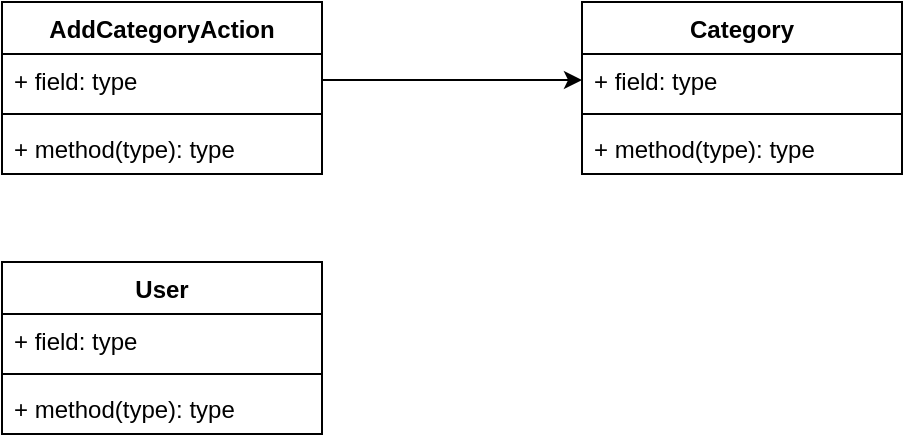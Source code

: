 <mxfile version="12.1.4" type="device" pages="1"><diagram name="Page-1" id="c4acf3e9-155e-7222-9cf6-157b1a14988f"><mxGraphModel dx="1038" dy="499" grid="1" gridSize="10" guides="1" tooltips="1" connect="1" arrows="1" fold="1" page="1" pageScale="1" pageWidth="850" pageHeight="1100" background="#ffffff" math="0" shadow="0"><root><mxCell id="0"/><mxCell id="1" parent="0"/><mxCell id="obVGlT6iR04SZoKWrBvi-9" style="edgeStyle=orthogonalEdgeStyle;rounded=0;orthogonalLoop=1;jettySize=auto;html=1;entryX=0;entryY=0.5;entryDx=0;entryDy=0;exitX=1;exitY=0.5;exitDx=0;exitDy=0;" edge="1" parent="1" source="obVGlT6iR04SZoKWrBvi-11" target="obVGlT6iR04SZoKWrBvi-6"><mxGeometry relative="1" as="geometry"><mxPoint x="140" y="242" as="sourcePoint"/></mxGeometry></mxCell><mxCell id="obVGlT6iR04SZoKWrBvi-5" value="Category" style="swimlane;fontStyle=1;align=center;verticalAlign=top;childLayout=stackLayout;horizontal=1;startSize=26;horizontalStack=0;resizeParent=1;resizeParentMax=0;resizeLast=0;collapsible=1;marginBottom=0;" vertex="1" parent="1"><mxGeometry x="350" y="140" width="160" height="86" as="geometry"/></mxCell><mxCell id="obVGlT6iR04SZoKWrBvi-6" value="+ field: type" style="text;strokeColor=none;fillColor=none;align=left;verticalAlign=top;spacingLeft=4;spacingRight=4;overflow=hidden;rotatable=0;points=[[0,0.5],[1,0.5]];portConstraint=eastwest;" vertex="1" parent="obVGlT6iR04SZoKWrBvi-5"><mxGeometry y="26" width="160" height="26" as="geometry"/></mxCell><mxCell id="obVGlT6iR04SZoKWrBvi-7" value="" style="line;strokeWidth=1;fillColor=none;align=left;verticalAlign=middle;spacingTop=-1;spacingLeft=3;spacingRight=3;rotatable=0;labelPosition=right;points=[];portConstraint=eastwest;" vertex="1" parent="obVGlT6iR04SZoKWrBvi-5"><mxGeometry y="52" width="160" height="8" as="geometry"/></mxCell><mxCell id="obVGlT6iR04SZoKWrBvi-8" value="+ method(type): type" style="text;strokeColor=none;fillColor=none;align=left;verticalAlign=top;spacingLeft=4;spacingRight=4;overflow=hidden;rotatable=0;points=[[0,0.5],[1,0.5]];portConstraint=eastwest;" vertex="1" parent="obVGlT6iR04SZoKWrBvi-5"><mxGeometry y="60" width="160" height="26" as="geometry"/></mxCell><mxCell id="obVGlT6iR04SZoKWrBvi-10" value="AddCategoryAction" style="swimlane;fontStyle=1;align=center;verticalAlign=top;childLayout=stackLayout;horizontal=1;startSize=26;horizontalStack=0;resizeParent=1;resizeParentMax=0;resizeLast=0;collapsible=1;marginBottom=0;" vertex="1" parent="1"><mxGeometry x="60" y="140" width="160" height="86" as="geometry"/></mxCell><mxCell id="obVGlT6iR04SZoKWrBvi-11" value="+ field: type" style="text;strokeColor=none;fillColor=none;align=left;verticalAlign=top;spacingLeft=4;spacingRight=4;overflow=hidden;rotatable=0;points=[[0,0.5],[1,0.5]];portConstraint=eastwest;" vertex="1" parent="obVGlT6iR04SZoKWrBvi-10"><mxGeometry y="26" width="160" height="26" as="geometry"/></mxCell><mxCell id="obVGlT6iR04SZoKWrBvi-12" value="" style="line;strokeWidth=1;fillColor=none;align=left;verticalAlign=middle;spacingTop=-1;spacingLeft=3;spacingRight=3;rotatable=0;labelPosition=right;points=[];portConstraint=eastwest;" vertex="1" parent="obVGlT6iR04SZoKWrBvi-10"><mxGeometry y="52" width="160" height="8" as="geometry"/></mxCell><mxCell id="obVGlT6iR04SZoKWrBvi-13" value="+ method(type): type" style="text;strokeColor=none;fillColor=none;align=left;verticalAlign=top;spacingLeft=4;spacingRight=4;overflow=hidden;rotatable=0;points=[[0,0.5],[1,0.5]];portConstraint=eastwest;" vertex="1" parent="obVGlT6iR04SZoKWrBvi-10"><mxGeometry y="60" width="160" height="26" as="geometry"/></mxCell><mxCell id="obVGlT6iR04SZoKWrBvi-18" value="User" style="swimlane;fontStyle=1;align=center;verticalAlign=top;childLayout=stackLayout;horizontal=1;startSize=26;horizontalStack=0;resizeParent=1;resizeParentMax=0;resizeLast=0;collapsible=1;marginBottom=0;" vertex="1" parent="1"><mxGeometry x="60" y="270" width="160" height="86" as="geometry"/></mxCell><mxCell id="obVGlT6iR04SZoKWrBvi-19" value="+ field: type" style="text;strokeColor=none;fillColor=none;align=left;verticalAlign=top;spacingLeft=4;spacingRight=4;overflow=hidden;rotatable=0;points=[[0,0.5],[1,0.5]];portConstraint=eastwest;" vertex="1" parent="obVGlT6iR04SZoKWrBvi-18"><mxGeometry y="26" width="160" height="26" as="geometry"/></mxCell><mxCell id="obVGlT6iR04SZoKWrBvi-20" value="" style="line;strokeWidth=1;fillColor=none;align=left;verticalAlign=middle;spacingTop=-1;spacingLeft=3;spacingRight=3;rotatable=0;labelPosition=right;points=[];portConstraint=eastwest;" vertex="1" parent="obVGlT6iR04SZoKWrBvi-18"><mxGeometry y="52" width="160" height="8" as="geometry"/></mxCell><mxCell id="obVGlT6iR04SZoKWrBvi-21" value="+ method(type): type" style="text;strokeColor=none;fillColor=none;align=left;verticalAlign=top;spacingLeft=4;spacingRight=4;overflow=hidden;rotatable=0;points=[[0,0.5],[1,0.5]];portConstraint=eastwest;" vertex="1" parent="obVGlT6iR04SZoKWrBvi-18"><mxGeometry y="60" width="160" height="26" as="geometry"/></mxCell></root></mxGraphModel></diagram></mxfile>
